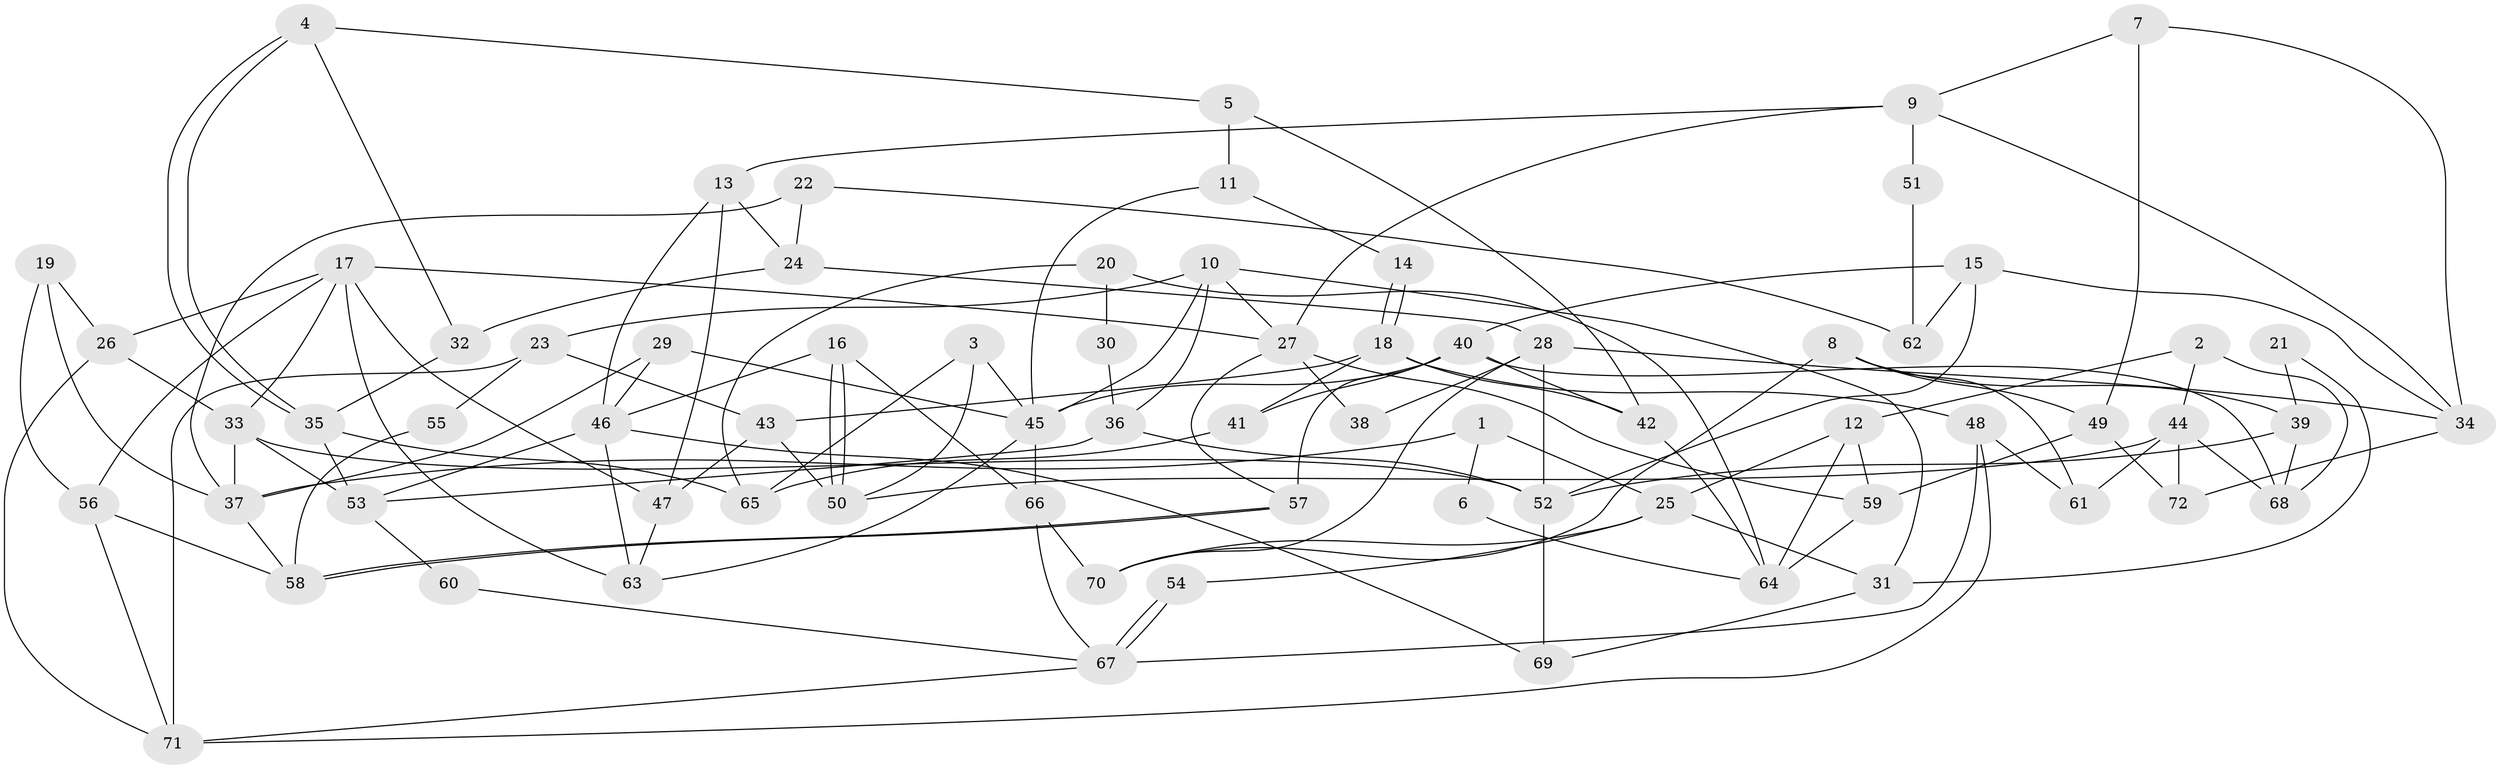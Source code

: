 // coarse degree distribution, {3: 0.18604651162790697, 4: 0.18604651162790697, 5: 0.16279069767441862, 6: 0.13953488372093023, 7: 0.16279069767441862, 8: 0.09302325581395349, 2: 0.06976744186046512}
// Generated by graph-tools (version 1.1) at 2025/41/03/06/25 10:41:54]
// undirected, 72 vertices, 144 edges
graph export_dot {
graph [start="1"]
  node [color=gray90,style=filled];
  1;
  2;
  3;
  4;
  5;
  6;
  7;
  8;
  9;
  10;
  11;
  12;
  13;
  14;
  15;
  16;
  17;
  18;
  19;
  20;
  21;
  22;
  23;
  24;
  25;
  26;
  27;
  28;
  29;
  30;
  31;
  32;
  33;
  34;
  35;
  36;
  37;
  38;
  39;
  40;
  41;
  42;
  43;
  44;
  45;
  46;
  47;
  48;
  49;
  50;
  51;
  52;
  53;
  54;
  55;
  56;
  57;
  58;
  59;
  60;
  61;
  62;
  63;
  64;
  65;
  66;
  67;
  68;
  69;
  70;
  71;
  72;
  1 -- 25;
  1 -- 37;
  1 -- 6;
  2 -- 12;
  2 -- 44;
  2 -- 68;
  3 -- 45;
  3 -- 50;
  3 -- 65;
  4 -- 35;
  4 -- 35;
  4 -- 32;
  4 -- 5;
  5 -- 42;
  5 -- 11;
  6 -- 64;
  7 -- 49;
  7 -- 9;
  7 -- 34;
  8 -- 49;
  8 -- 70;
  8 -- 39;
  8 -- 61;
  9 -- 13;
  9 -- 27;
  9 -- 34;
  9 -- 51;
  10 -- 23;
  10 -- 45;
  10 -- 27;
  10 -- 31;
  10 -- 36;
  11 -- 45;
  11 -- 14;
  12 -- 59;
  12 -- 25;
  12 -- 64;
  13 -- 47;
  13 -- 46;
  13 -- 24;
  14 -- 18;
  14 -- 18;
  15 -- 34;
  15 -- 40;
  15 -- 52;
  15 -- 62;
  16 -- 50;
  16 -- 50;
  16 -- 66;
  16 -- 46;
  17 -- 26;
  17 -- 27;
  17 -- 33;
  17 -- 47;
  17 -- 56;
  17 -- 63;
  18 -- 41;
  18 -- 42;
  18 -- 43;
  18 -- 48;
  19 -- 37;
  19 -- 56;
  19 -- 26;
  20 -- 64;
  20 -- 65;
  20 -- 30;
  21 -- 31;
  21 -- 39;
  22 -- 37;
  22 -- 24;
  22 -- 62;
  23 -- 43;
  23 -- 71;
  23 -- 55;
  24 -- 28;
  24 -- 32;
  25 -- 31;
  25 -- 70;
  25 -- 54;
  26 -- 33;
  26 -- 71;
  27 -- 57;
  27 -- 38;
  27 -- 59;
  28 -- 52;
  28 -- 34;
  28 -- 38;
  28 -- 70;
  29 -- 37;
  29 -- 46;
  29 -- 45;
  30 -- 36;
  31 -- 69;
  32 -- 35;
  33 -- 52;
  33 -- 37;
  33 -- 53;
  34 -- 72;
  35 -- 53;
  35 -- 65;
  36 -- 52;
  36 -- 53;
  37 -- 58;
  39 -- 68;
  39 -- 52;
  40 -- 45;
  40 -- 68;
  40 -- 41;
  40 -- 42;
  40 -- 57;
  41 -- 65;
  42 -- 64;
  43 -- 47;
  43 -- 50;
  44 -- 50;
  44 -- 61;
  44 -- 68;
  44 -- 72;
  45 -- 63;
  45 -- 66;
  46 -- 53;
  46 -- 63;
  46 -- 69;
  47 -- 63;
  48 -- 71;
  48 -- 61;
  48 -- 67;
  49 -- 72;
  49 -- 59;
  51 -- 62;
  52 -- 69;
  53 -- 60;
  54 -- 67;
  54 -- 67;
  55 -- 58;
  56 -- 71;
  56 -- 58;
  57 -- 58;
  57 -- 58;
  59 -- 64;
  60 -- 67;
  66 -- 67;
  66 -- 70;
  67 -- 71;
}
